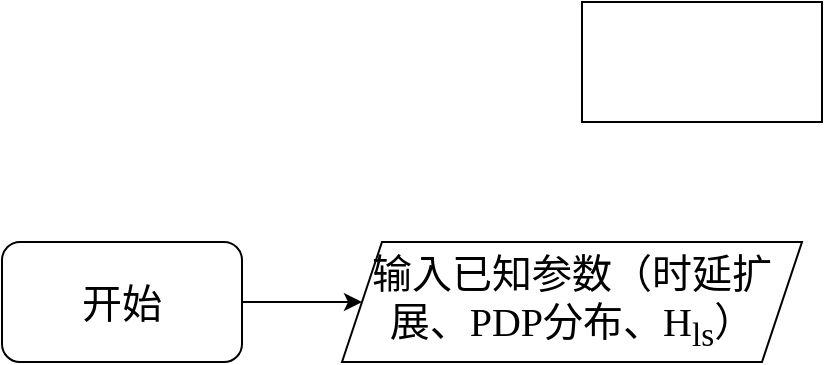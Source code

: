 <mxfile version="24.0.6" type="github">
  <diagram id="R2lEEEUBdFMjLlhIrx00" name="Page-1">
    <mxGraphModel dx="1386" dy="759" grid="1" gridSize="10" guides="1" tooltips="1" connect="1" arrows="1" fold="1" page="1" pageScale="1" pageWidth="850" pageHeight="1100" math="0" shadow="0" extFonts="Permanent Marker^https://fonts.googleapis.com/css?family=Permanent+Marker">
      <root>
        <mxCell id="0" />
        <mxCell id="1" parent="0" />
        <mxCell id="AUG1L_CSOUZ8SHPbm37V-4" style="edgeStyle=orthogonalEdgeStyle;rounded=0;orthogonalLoop=1;jettySize=auto;html=1;exitX=1;exitY=0.5;exitDx=0;exitDy=0;entryX=0;entryY=0.5;entryDx=0;entryDy=0;" edge="1" parent="1" source="AUG1L_CSOUZ8SHPbm37V-1" target="AUG1L_CSOUZ8SHPbm37V-3">
          <mxGeometry relative="1" as="geometry" />
        </mxCell>
        <mxCell id="AUG1L_CSOUZ8SHPbm37V-1" value="&lt;font style=&quot;font-size: 20px;&quot; face=&quot;Times New Roman&quot;&gt;开始&lt;/font&gt;" style="rounded=1;whiteSpace=wrap;html=1;" vertex="1" parent="1">
          <mxGeometry x="30" y="280" width="120" height="60" as="geometry" />
        </mxCell>
        <mxCell id="AUG1L_CSOUZ8SHPbm37V-2" value="&lt;div style=&quot;text-align: start;&quot;&gt;&lt;br&gt;&lt;/div&gt;" style="rounded=0;whiteSpace=wrap;html=1;" vertex="1" parent="1">
          <mxGeometry x="320" y="160" width="120" height="60" as="geometry" />
        </mxCell>
        <mxCell id="AUG1L_CSOUZ8SHPbm37V-3" value="&lt;span style=&quot;font-family: &amp;quot;Times New Roman&amp;quot;; font-size: 20px;&quot;&gt;输入已知参数（时延扩展、PDP分布、H&lt;sub&gt;ls&lt;/sub&gt;）&lt;/span&gt;" style="shape=parallelogram;perimeter=parallelogramPerimeter;whiteSpace=wrap;html=1;fixedSize=1;" vertex="1" parent="1">
          <mxGeometry x="200" y="280" width="230" height="60" as="geometry" />
        </mxCell>
      </root>
    </mxGraphModel>
  </diagram>
</mxfile>
